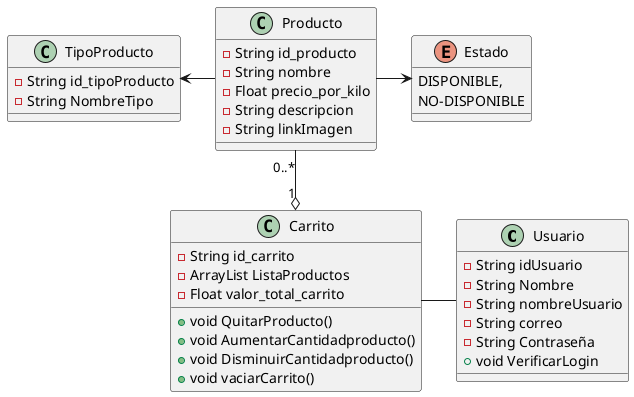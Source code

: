 @startuml

class Usuario{
    - String idUsuario
    - String Nombre
    - String nombreUsuario
    - String correo
    - String Contraseña
    + void VerificarLogin
}


class Carrito{
    - String id_carrito
    - ArrayList ListaProductos
    - Float valor_total_carrito
    + void QuitarProducto()
    + void AumentarCantidadproducto()
    + void DisminuirCantidadproducto()
    + void vaciarCarrito()
}

class Producto{
    - String id_producto
    - String nombre
    - Float precio_por_kilo
    - String descripcion
    - String linkImagen

}

enum Estado{
    DISPONIBLE,
    NO-DISPONIBLE
}

Class TipoProducto{
    - String id_tipoProducto
    - String NombreTipo
}


Usuario -left- Carrito
Carrito "1" o-Up- "0..*" Producto
Producto -RIGHT-> Estado
Producto -Left-> TipoProducto 

@enduml